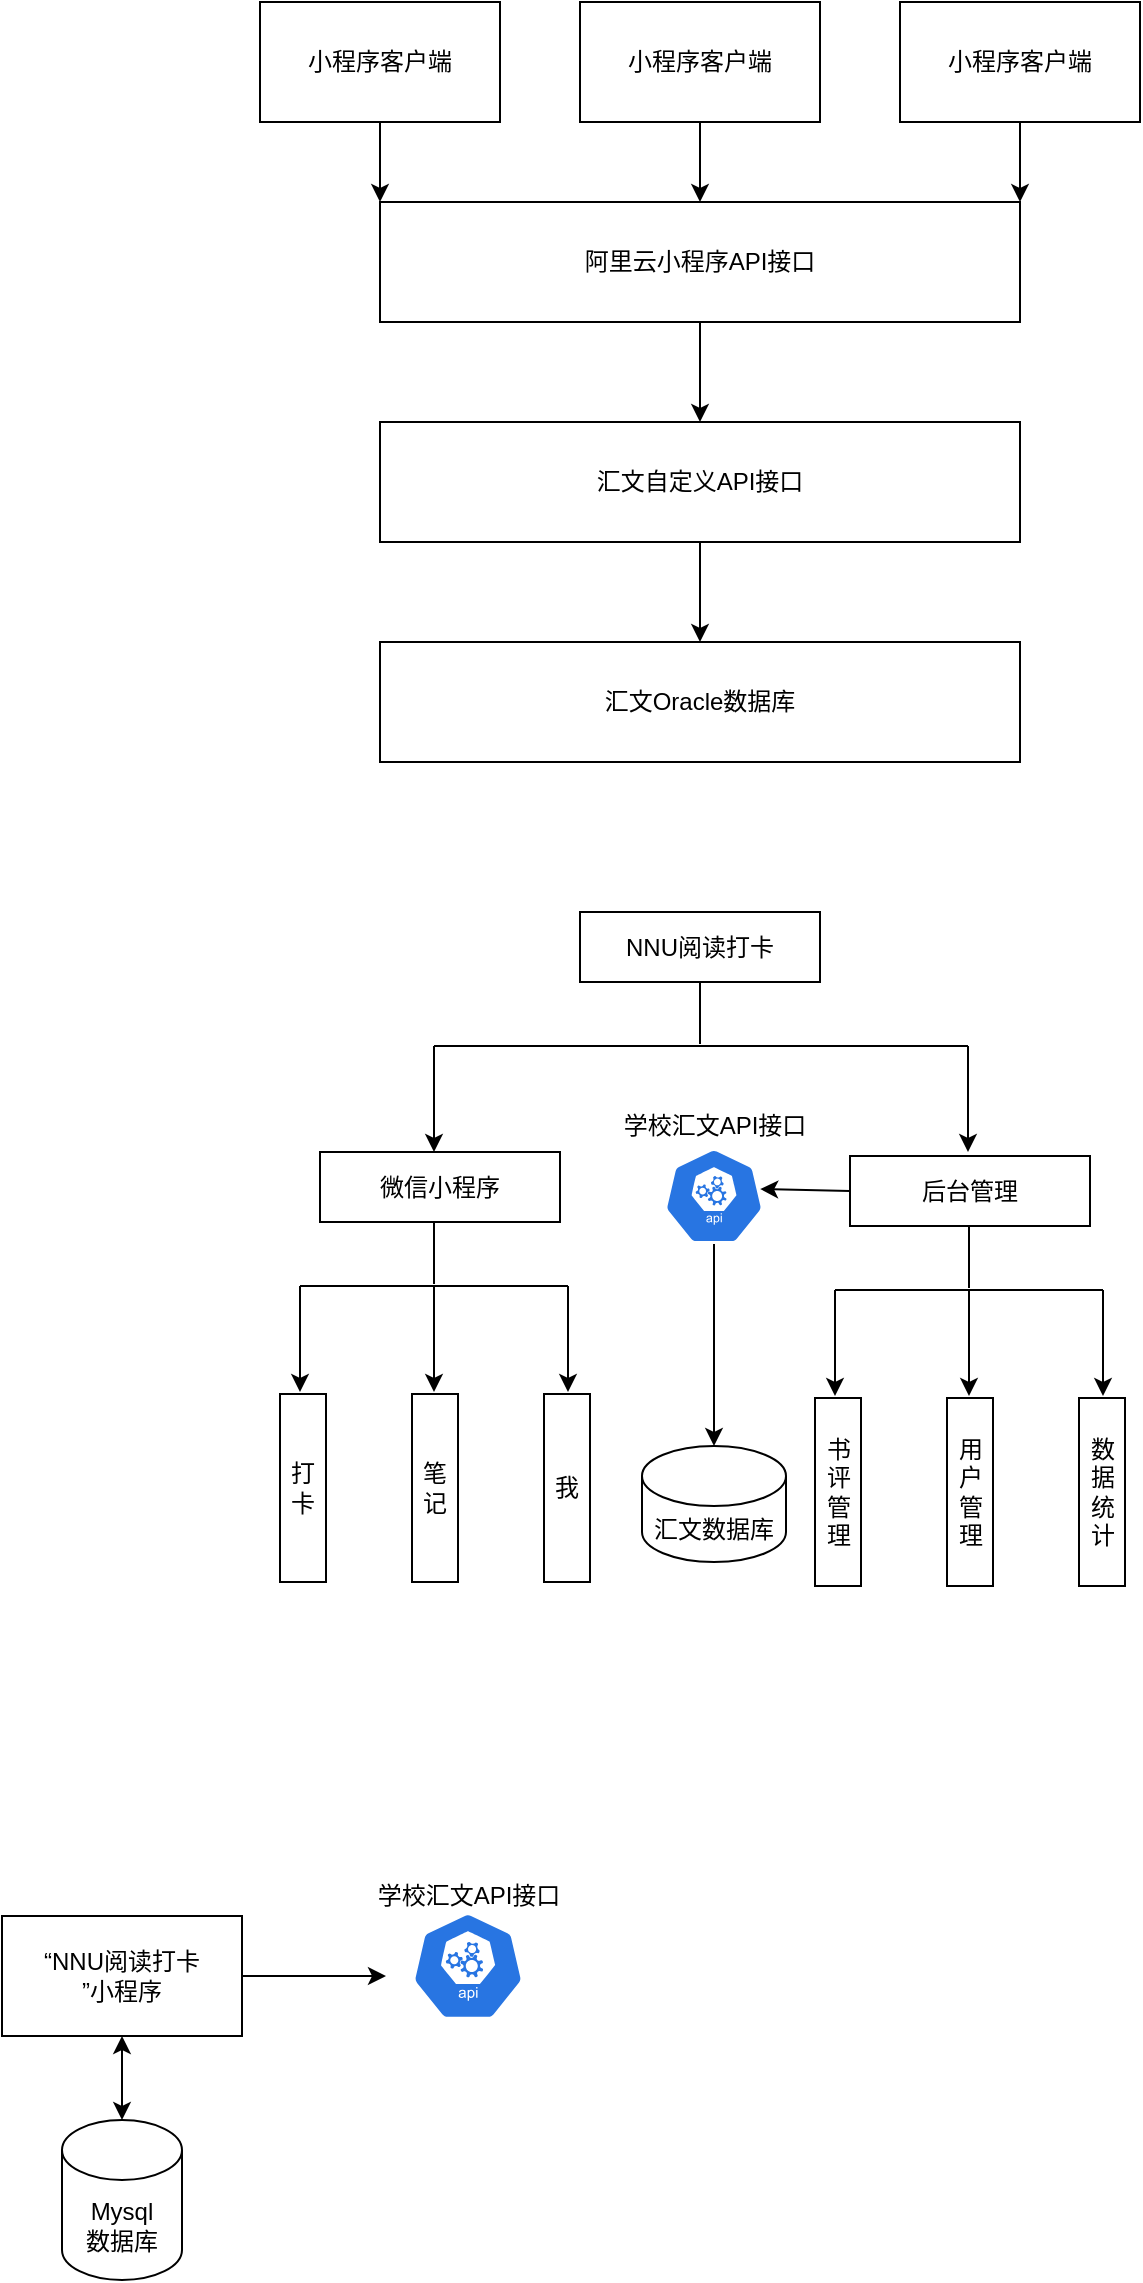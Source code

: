 <mxfile version="14.8.5" type="github">
  <diagram id="9CV8pe5Gv0i_9UArd_ZQ" name="第 1 页">
    <mxGraphModel dx="1704" dy="658" grid="0" gridSize="10" guides="1" tooltips="1" connect="1" arrows="1" fold="1" page="1" pageScale="1" pageWidth="827" pageHeight="2069" math="0" shadow="0">
      <root>
        <mxCell id="0" />
        <mxCell id="1" parent="0" />
        <mxCell id="8pyxHYgI7_DGnX8EjgFn-7" value="" style="edgeStyle=orthogonalEdgeStyle;rounded=0;orthogonalLoop=1;jettySize=auto;html=1;exitX=0.5;exitY=1;exitDx=0;exitDy=0;" parent="1" source="8pyxHYgI7_DGnX8EjgFn-3" target="8pyxHYgI7_DGnX8EjgFn-5" edge="1">
          <mxGeometry relative="1" as="geometry">
            <Array as="points">
              <mxPoint x="440" y="210" />
              <mxPoint x="440" y="210" />
            </Array>
          </mxGeometry>
        </mxCell>
        <mxCell id="8pyxHYgI7_DGnX8EjgFn-1" value="小程序客户端" style="rounded=0;whiteSpace=wrap;html=1;" parent="1" vertex="1">
          <mxGeometry x="220" y="140" width="120" height="60" as="geometry" />
        </mxCell>
        <mxCell id="8pyxHYgI7_DGnX8EjgFn-3" value="小程序客户端" style="rounded=0;whiteSpace=wrap;html=1;" parent="1" vertex="1">
          <mxGeometry x="380" y="140" width="120" height="60" as="geometry" />
        </mxCell>
        <mxCell id="8pyxHYgI7_DGnX8EjgFn-4" value="小程序客户端" style="rounded=0;whiteSpace=wrap;html=1;" parent="1" vertex="1">
          <mxGeometry x="540" y="140" width="120" height="60" as="geometry" />
        </mxCell>
        <mxCell id="8pyxHYgI7_DGnX8EjgFn-5" value="阿里云小程序API接口" style="rounded=0;whiteSpace=wrap;html=1;" parent="1" vertex="1">
          <mxGeometry x="280" y="240" width="320" height="60" as="geometry" />
        </mxCell>
        <mxCell id="8pyxHYgI7_DGnX8EjgFn-6" value="" style="endArrow=classic;html=1;exitX=0.5;exitY=1;exitDx=0;exitDy=0;entryX=0;entryY=0;entryDx=0;entryDy=0;" parent="1" source="8pyxHYgI7_DGnX8EjgFn-1" target="8pyxHYgI7_DGnX8EjgFn-5" edge="1">
          <mxGeometry width="50" height="50" relative="1" as="geometry">
            <mxPoint x="150" y="310" as="sourcePoint" />
            <mxPoint x="200" y="260" as="targetPoint" />
          </mxGeometry>
        </mxCell>
        <mxCell id="8pyxHYgI7_DGnX8EjgFn-8" value="" style="edgeStyle=orthogonalEdgeStyle;rounded=0;orthogonalLoop=1;jettySize=auto;html=1;exitX=0.5;exitY=1;exitDx=0;exitDy=0;entryX=1;entryY=0;entryDx=0;entryDy=0;" parent="1" source="8pyxHYgI7_DGnX8EjgFn-4" target="8pyxHYgI7_DGnX8EjgFn-5" edge="1">
          <mxGeometry relative="1" as="geometry">
            <mxPoint x="450" y="210" as="sourcePoint" />
            <mxPoint x="450" y="250" as="targetPoint" />
            <Array as="points">
              <mxPoint x="600" y="220" />
              <mxPoint x="600" y="220" />
            </Array>
          </mxGeometry>
        </mxCell>
        <mxCell id="8pyxHYgI7_DGnX8EjgFn-9" value="汇文自定义API接口" style="rounded=0;whiteSpace=wrap;html=1;" parent="1" vertex="1">
          <mxGeometry x="280" y="350" width="320" height="60" as="geometry" />
        </mxCell>
        <mxCell id="8pyxHYgI7_DGnX8EjgFn-12" value="" style="endArrow=classic;html=1;exitX=0.5;exitY=1;exitDx=0;exitDy=0;" parent="1" source="8pyxHYgI7_DGnX8EjgFn-5" edge="1">
          <mxGeometry width="50" height="50" relative="1" as="geometry">
            <mxPoint x="390" y="470" as="sourcePoint" />
            <mxPoint x="440" y="350" as="targetPoint" />
          </mxGeometry>
        </mxCell>
        <mxCell id="8pyxHYgI7_DGnX8EjgFn-13" value="汇文Oracle数据库" style="rounded=0;whiteSpace=wrap;html=1;" parent="1" vertex="1">
          <mxGeometry x="280" y="460" width="320" height="60" as="geometry" />
        </mxCell>
        <mxCell id="8pyxHYgI7_DGnX8EjgFn-14" value="" style="endArrow=classic;html=1;exitX=0.5;exitY=1;exitDx=0;exitDy=0;entryX=0.5;entryY=0;entryDx=0;entryDy=0;" parent="1" source="8pyxHYgI7_DGnX8EjgFn-9" target="8pyxHYgI7_DGnX8EjgFn-13" edge="1">
          <mxGeometry width="50" height="50" relative="1" as="geometry">
            <mxPoint x="410" y="690" as="sourcePoint" />
            <mxPoint x="460" y="640" as="targetPoint" />
          </mxGeometry>
        </mxCell>
        <mxCell id="P8Mgw14tHrXqcIG8olEj-1" value="NNU阅读打卡" style="rounded=0;whiteSpace=wrap;html=1;" parent="1" vertex="1">
          <mxGeometry x="380" y="595" width="120" height="35" as="geometry" />
        </mxCell>
        <mxCell id="P8Mgw14tHrXqcIG8olEj-2" value="" style="endArrow=classic;html=1;" parent="1" edge="1">
          <mxGeometry width="50" height="50" relative="1" as="geometry">
            <mxPoint x="307" y="662" as="sourcePoint" />
            <mxPoint x="307" y="715" as="targetPoint" />
          </mxGeometry>
        </mxCell>
        <mxCell id="P8Mgw14tHrXqcIG8olEj-5" value="" style="endArrow=none;html=1;entryX=0.5;entryY=1;entryDx=0;entryDy=0;" parent="1" target="P8Mgw14tHrXqcIG8olEj-1" edge="1">
          <mxGeometry width="50" height="50" relative="1" as="geometry">
            <mxPoint x="440" y="661" as="sourcePoint" />
            <mxPoint x="463" y="652" as="targetPoint" />
          </mxGeometry>
        </mxCell>
        <mxCell id="P8Mgw14tHrXqcIG8olEj-6" value="" style="endArrow=none;html=1;" parent="1" edge="1">
          <mxGeometry width="50" height="50" relative="1" as="geometry">
            <mxPoint x="307" y="662" as="sourcePoint" />
            <mxPoint x="574" y="662" as="targetPoint" />
          </mxGeometry>
        </mxCell>
        <mxCell id="P8Mgw14tHrXqcIG8olEj-7" value="" style="endArrow=classic;html=1;" parent="1" edge="1">
          <mxGeometry width="50" height="50" relative="1" as="geometry">
            <mxPoint x="574" y="662" as="sourcePoint" />
            <mxPoint x="574" y="715" as="targetPoint" />
          </mxGeometry>
        </mxCell>
        <mxCell id="P8Mgw14tHrXqcIG8olEj-8" value="微信小程序" style="rounded=0;whiteSpace=wrap;html=1;" parent="1" vertex="1">
          <mxGeometry x="250" y="715" width="120" height="35" as="geometry" />
        </mxCell>
        <mxCell id="P8Mgw14tHrXqcIG8olEj-9" value="后台管理" style="rounded=0;whiteSpace=wrap;html=1;" parent="1" vertex="1">
          <mxGeometry x="515" y="717" width="120" height="35" as="geometry" />
        </mxCell>
        <mxCell id="P8Mgw14tHrXqcIG8olEj-10" value="" style="endArrow=classic;html=1;" parent="1" edge="1">
          <mxGeometry width="50" height="50" relative="1" as="geometry">
            <mxPoint x="240" y="782" as="sourcePoint" />
            <mxPoint x="240" y="835" as="targetPoint" />
          </mxGeometry>
        </mxCell>
        <mxCell id="P8Mgw14tHrXqcIG8olEj-11" value="" style="endArrow=none;html=1;entryX=0.5;entryY=1;entryDx=0;entryDy=0;" parent="1" edge="1">
          <mxGeometry width="50" height="50" relative="1" as="geometry">
            <mxPoint x="307" y="781" as="sourcePoint" />
            <mxPoint x="307" y="750" as="targetPoint" />
          </mxGeometry>
        </mxCell>
        <mxCell id="P8Mgw14tHrXqcIG8olEj-12" value="" style="endArrow=none;html=1;" parent="1" edge="1">
          <mxGeometry width="50" height="50" relative="1" as="geometry">
            <mxPoint x="240" y="782" as="sourcePoint" />
            <mxPoint x="374" y="782" as="targetPoint" />
          </mxGeometry>
        </mxCell>
        <mxCell id="P8Mgw14tHrXqcIG8olEj-13" value="" style="endArrow=classic;html=1;" parent="1" edge="1">
          <mxGeometry width="50" height="50" relative="1" as="geometry">
            <mxPoint x="374" y="782" as="sourcePoint" />
            <mxPoint x="374" y="835" as="targetPoint" />
          </mxGeometry>
        </mxCell>
        <mxCell id="P8Mgw14tHrXqcIG8olEj-14" value="打&lt;br&gt;卡" style="rounded=0;whiteSpace=wrap;html=1;" parent="1" vertex="1">
          <mxGeometry x="230" y="836" width="23" height="94" as="geometry" />
        </mxCell>
        <mxCell id="P8Mgw14tHrXqcIG8olEj-15" value="我" style="rounded=0;whiteSpace=wrap;html=1;" parent="1" vertex="1">
          <mxGeometry x="362" y="836" width="23" height="94" as="geometry" />
        </mxCell>
        <mxCell id="P8Mgw14tHrXqcIG8olEj-16" value="" style="endArrow=classic;html=1;" parent="1" edge="1">
          <mxGeometry width="50" height="50" relative="1" as="geometry">
            <mxPoint x="307" y="782" as="sourcePoint" />
            <mxPoint x="307" y="835" as="targetPoint" />
          </mxGeometry>
        </mxCell>
        <mxCell id="P8Mgw14tHrXqcIG8olEj-17" value="笔记" style="rounded=0;whiteSpace=wrap;html=1;" parent="1" vertex="1">
          <mxGeometry x="296" y="836" width="23" height="94" as="geometry" />
        </mxCell>
        <mxCell id="P8Mgw14tHrXqcIG8olEj-19" value="" style="endArrow=classic;html=1;" parent="1" edge="1">
          <mxGeometry width="50" height="50" relative="1" as="geometry">
            <mxPoint x="507.5" y="784" as="sourcePoint" />
            <mxPoint x="507.5" y="837" as="targetPoint" />
          </mxGeometry>
        </mxCell>
        <mxCell id="P8Mgw14tHrXqcIG8olEj-20" value="" style="endArrow=none;html=1;entryX=0.5;entryY=1;entryDx=0;entryDy=0;" parent="1" edge="1">
          <mxGeometry width="50" height="50" relative="1" as="geometry">
            <mxPoint x="574.5" y="783" as="sourcePoint" />
            <mxPoint x="574.5" y="752" as="targetPoint" />
          </mxGeometry>
        </mxCell>
        <mxCell id="P8Mgw14tHrXqcIG8olEj-21" value="" style="endArrow=none;html=1;" parent="1" edge="1">
          <mxGeometry width="50" height="50" relative="1" as="geometry">
            <mxPoint x="507.5" y="784" as="sourcePoint" />
            <mxPoint x="641.5" y="784" as="targetPoint" />
          </mxGeometry>
        </mxCell>
        <mxCell id="P8Mgw14tHrXqcIG8olEj-22" value="" style="endArrow=classic;html=1;" parent="1" edge="1">
          <mxGeometry width="50" height="50" relative="1" as="geometry">
            <mxPoint x="641.5" y="784" as="sourcePoint" />
            <mxPoint x="641.5" y="837" as="targetPoint" />
          </mxGeometry>
        </mxCell>
        <mxCell id="P8Mgw14tHrXqcIG8olEj-23" value="书评管理" style="rounded=0;whiteSpace=wrap;html=1;" parent="1" vertex="1">
          <mxGeometry x="497.5" y="838" width="23" height="94" as="geometry" />
        </mxCell>
        <mxCell id="P8Mgw14tHrXqcIG8olEj-24" value="数据统计" style="rounded=0;whiteSpace=wrap;html=1;" parent="1" vertex="1">
          <mxGeometry x="629.5" y="838" width="23" height="94" as="geometry" />
        </mxCell>
        <mxCell id="P8Mgw14tHrXqcIG8olEj-25" value="" style="endArrow=classic;html=1;" parent="1" edge="1">
          <mxGeometry width="50" height="50" relative="1" as="geometry">
            <mxPoint x="574.5" y="784" as="sourcePoint" />
            <mxPoint x="574.5" y="837" as="targetPoint" />
          </mxGeometry>
        </mxCell>
        <mxCell id="P8Mgw14tHrXqcIG8olEj-26" value="用户管理" style="rounded=0;whiteSpace=wrap;html=1;" parent="1" vertex="1">
          <mxGeometry x="563.5" y="838" width="23" height="94" as="geometry" />
        </mxCell>
        <mxCell id="P8Mgw14tHrXqcIG8olEj-27" value="" style="endArrow=classic;html=1;exitX=0;exitY=0.5;exitDx=0;exitDy=0;entryX=0.962;entryY=0.428;entryDx=0;entryDy=0;entryPerimeter=0;" parent="1" source="P8Mgw14tHrXqcIG8olEj-9" target="P8Mgw14tHrXqcIG8olEj-29" edge="1">
          <mxGeometry width="50" height="50" relative="1" as="geometry">
            <mxPoint x="452" y="759" as="sourcePoint" />
            <mxPoint x="481" y="735" as="targetPoint" />
          </mxGeometry>
        </mxCell>
        <mxCell id="P8Mgw14tHrXqcIG8olEj-28" value="汇文数据库" style="shape=cylinder3;whiteSpace=wrap;html=1;boundedLbl=1;backgroundOutline=1;size=15;" parent="1" vertex="1">
          <mxGeometry x="411" y="862" width="72" height="58" as="geometry" />
        </mxCell>
        <mxCell id="P8Mgw14tHrXqcIG8olEj-29" value="学校汇文API接口" style="html=1;dashed=0;whitespace=wrap;fillColor=#2875E2;strokeColor=#ffffff;points=[[0.005,0.63,0],[0.1,0.2,0],[0.9,0.2,0],[0.5,0,0],[0.995,0.63,0],[0.72,0.99,0],[0.5,1,0],[0.28,0.99,0]];shape=mxgraph.kubernetes.icon;prIcon=api;spacingLeft=0;spacingBottom=70;" parent="1" vertex="1">
          <mxGeometry x="422" y="713" width="50" height="48" as="geometry" />
        </mxCell>
        <mxCell id="P8Mgw14tHrXqcIG8olEj-31" value="" style="endArrow=classic;html=1;exitX=0.5;exitY=1;exitDx=0;exitDy=0;exitPerimeter=0;entryX=0.5;entryY=0;entryDx=0;entryDy=0;entryPerimeter=0;" parent="1" source="P8Mgw14tHrXqcIG8olEj-29" target="P8Mgw14tHrXqcIG8olEj-28" edge="1">
          <mxGeometry width="50" height="50" relative="1" as="geometry">
            <mxPoint x="432" y="826" as="sourcePoint" />
            <mxPoint x="482" y="776" as="targetPoint" />
          </mxGeometry>
        </mxCell>
        <mxCell id="trvwArUOTM2KH3GGfY3k-1" value="“NNU阅读打卡&lt;br&gt;”小程序" style="rounded=0;whiteSpace=wrap;html=1;" vertex="1" parent="1">
          <mxGeometry x="91" y="1097" width="120" height="60" as="geometry" />
        </mxCell>
        <mxCell id="trvwArUOTM2KH3GGfY3k-2" value="" style="endArrow=classic;html=1;exitX=1;exitY=0.5;exitDx=0;exitDy=0;" edge="1" parent="1" source="trvwArUOTM2KH3GGfY3k-1">
          <mxGeometry width="50" height="50" relative="1" as="geometry">
            <mxPoint x="223" y="1161" as="sourcePoint" />
            <mxPoint x="283" y="1127" as="targetPoint" />
          </mxGeometry>
        </mxCell>
        <mxCell id="trvwArUOTM2KH3GGfY3k-3" value="学校汇文API接口" style="html=1;dashed=0;whitespace=wrap;fillColor=#2875E2;strokeColor=#ffffff;points=[[0.005,0.63,0],[0.1,0.2,0],[0.9,0.2,0],[0.5,0,0],[0.995,0.63,0],[0.72,0.99,0],[0.5,1,0],[0.28,0.99,0]];shape=mxgraph.kubernetes.icon;prIcon=api;spacingLeft=0;spacingBottom=70;" vertex="1" parent="1">
          <mxGeometry x="296" y="1093" width="56" height="58" as="geometry" />
        </mxCell>
        <mxCell id="trvwArUOTM2KH3GGfY3k-5" value="Mysql&lt;br&gt;数据库" style="shape=cylinder3;whiteSpace=wrap;html=1;boundedLbl=1;backgroundOutline=1;size=15;" vertex="1" parent="1">
          <mxGeometry x="121" y="1199" width="60" height="80" as="geometry" />
        </mxCell>
        <mxCell id="trvwArUOTM2KH3GGfY3k-6" value="" style="endArrow=classic;startArrow=classic;html=1;entryX=0.5;entryY=1;entryDx=0;entryDy=0;exitX=0.5;exitY=0;exitDx=0;exitDy=0;exitPerimeter=0;" edge="1" parent="1" source="trvwArUOTM2KH3GGfY3k-5" target="trvwArUOTM2KH3GGfY3k-1">
          <mxGeometry width="50" height="50" relative="1" as="geometry">
            <mxPoint x="230" y="1240" as="sourcePoint" />
            <mxPoint x="280" y="1190" as="targetPoint" />
          </mxGeometry>
        </mxCell>
      </root>
    </mxGraphModel>
  </diagram>
</mxfile>
